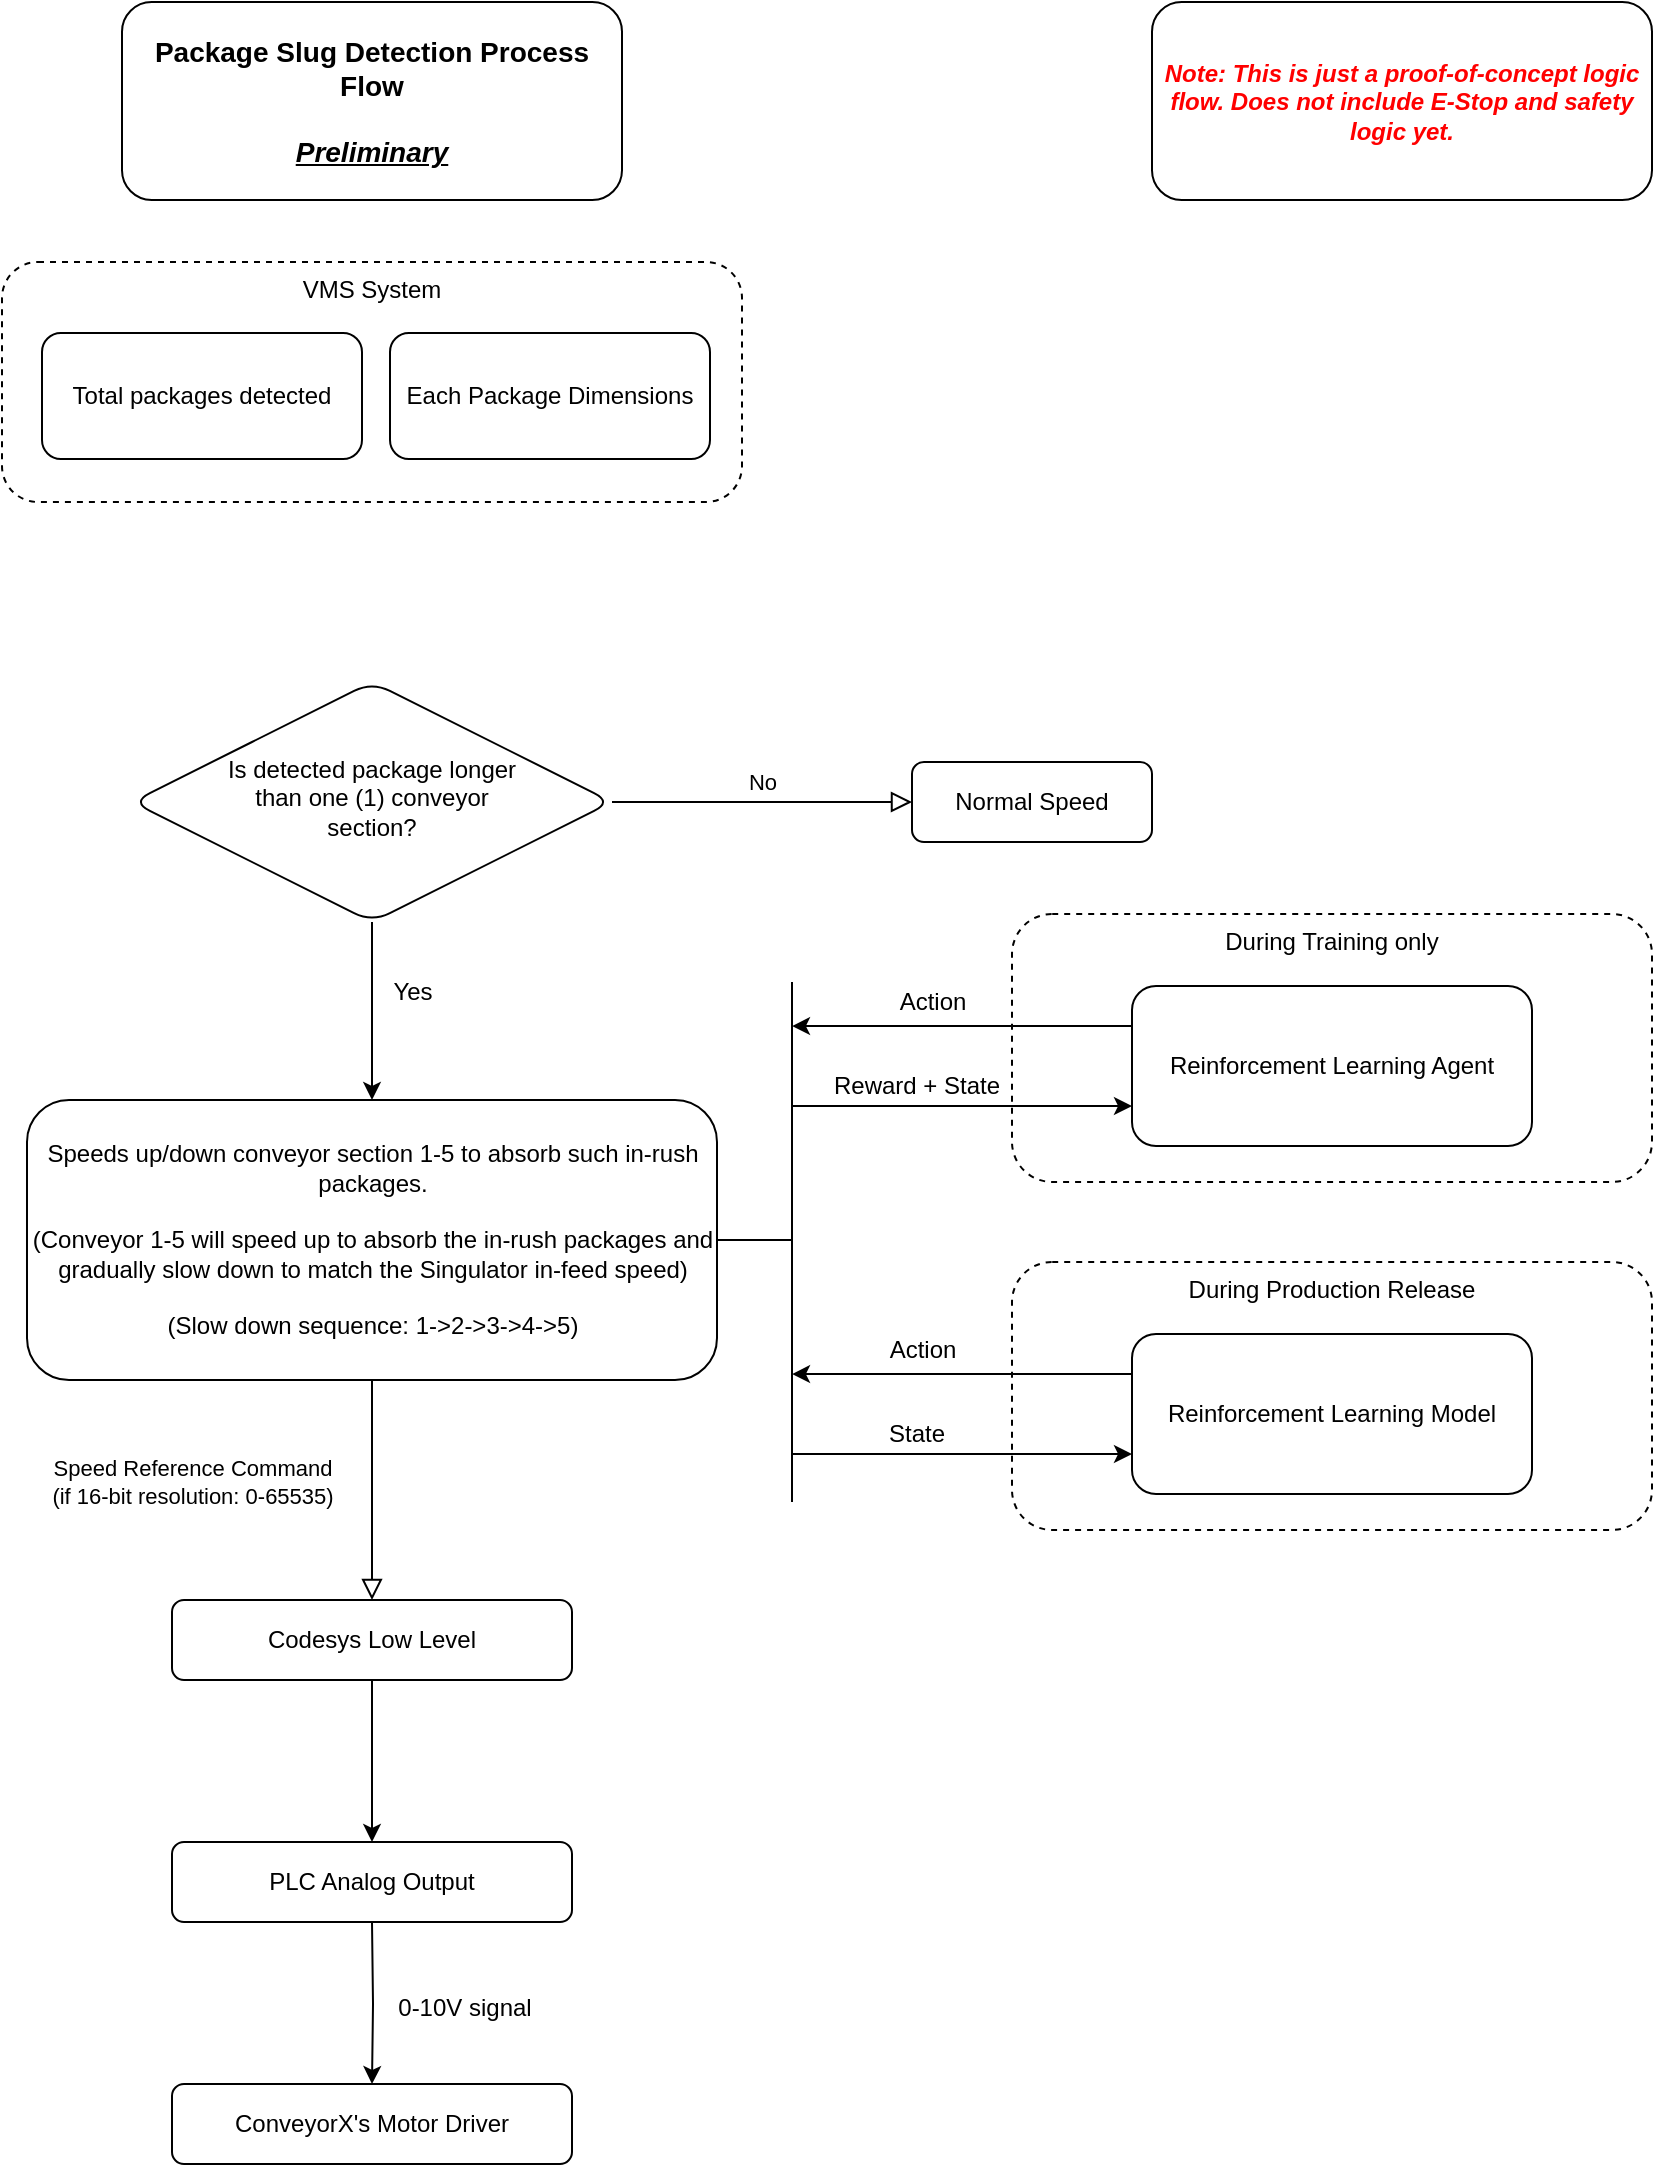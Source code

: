 <mxfile version="21.3.6" type="github">
  <diagram id="C5RBs43oDa-KdzZeNtuy" name="Page-1">
    <mxGraphModel dx="913" dy="1661" grid="1" gridSize="10" guides="1" tooltips="1" connect="1" arrows="1" fold="1" page="1" pageScale="1" pageWidth="827" pageHeight="1169" math="0" shadow="0">
      <root>
        <mxCell id="WIyWlLk6GJQsqaUBKTNV-0" />
        <mxCell id="WIyWlLk6GJQsqaUBKTNV-1" parent="WIyWlLk6GJQsqaUBKTNV-0" />
        <mxCell id="IPmdnVgpw8FMhHxxdNhb-43" value="VMS System" style="rounded=1;whiteSpace=wrap;html=1;dashed=1;labelPosition=center;verticalLabelPosition=middle;align=center;verticalAlign=top;" vertex="1" parent="WIyWlLk6GJQsqaUBKTNV-1">
          <mxGeometry x="35" y="110" width="370" height="120" as="geometry" />
        </mxCell>
        <mxCell id="IPmdnVgpw8FMhHxxdNhb-17" value="During Training only" style="rounded=1;whiteSpace=wrap;html=1;dashed=1;labelPosition=center;verticalLabelPosition=middle;align=center;verticalAlign=top;" vertex="1" parent="WIyWlLk6GJQsqaUBKTNV-1">
          <mxGeometry x="540" y="436" width="320" height="134" as="geometry" />
        </mxCell>
        <mxCell id="WIyWlLk6GJQsqaUBKTNV-3" value="&lt;b&gt;&lt;font style=&quot;font-size: 14px;&quot;&gt;Package Slug Detection Process Flow&lt;br&gt;&lt;br&gt;&lt;/font&gt;&lt;/b&gt;&lt;div&gt;&lt;b&gt;&lt;font style=&quot;font-size: 14px;&quot;&gt;&lt;u&gt;&lt;i&gt;Preliminary&lt;/i&gt;&lt;/u&gt;&lt;/font&gt;&lt;/b&gt;&lt;/div&gt;" style="rounded=1;whiteSpace=wrap;html=1;fontSize=12;glass=0;strokeWidth=1;shadow=0;" parent="WIyWlLk6GJQsqaUBKTNV-1" vertex="1">
          <mxGeometry x="95" y="-20" width="250" height="99" as="geometry" />
        </mxCell>
        <mxCell id="WIyWlLk6GJQsqaUBKTNV-5" value="No" style="edgeStyle=orthogonalEdgeStyle;rounded=0;html=1;jettySize=auto;orthogonalLoop=1;fontSize=11;endArrow=block;endFill=0;endSize=8;strokeWidth=1;shadow=0;labelBackgroundColor=none;" parent="WIyWlLk6GJQsqaUBKTNV-1" source="WIyWlLk6GJQsqaUBKTNV-6" target="WIyWlLk6GJQsqaUBKTNV-7" edge="1">
          <mxGeometry y="10" relative="1" as="geometry">
            <mxPoint as="offset" />
          </mxGeometry>
        </mxCell>
        <mxCell id="IPmdnVgpw8FMhHxxdNhb-10" style="edgeStyle=orthogonalEdgeStyle;rounded=0;orthogonalLoop=1;jettySize=auto;html=1;entryX=0.5;entryY=0;entryDx=0;entryDy=0;" edge="1" parent="WIyWlLk6GJQsqaUBKTNV-1" source="WIyWlLk6GJQsqaUBKTNV-6" target="IPmdnVgpw8FMhHxxdNhb-13">
          <mxGeometry relative="1" as="geometry">
            <mxPoint x="220" y="510" as="targetPoint" />
          </mxGeometry>
        </mxCell>
        <mxCell id="WIyWlLk6GJQsqaUBKTNV-6" value="&lt;blockquote&gt;Is detected package longer than one (1) conveyor section?&lt;/blockquote&gt;" style="rhombus;whiteSpace=wrap;html=1;shadow=0;fontFamily=Helvetica;fontSize=12;align=center;strokeWidth=1;spacing=6;spacingTop=-4;rounded=1;" parent="WIyWlLk6GJQsqaUBKTNV-1" vertex="1">
          <mxGeometry x="100" y="320" width="240" height="120" as="geometry" />
        </mxCell>
        <mxCell id="WIyWlLk6GJQsqaUBKTNV-7" value="Normal Speed" style="rounded=1;whiteSpace=wrap;html=1;fontSize=12;glass=0;strokeWidth=1;shadow=0;" parent="WIyWlLk6GJQsqaUBKTNV-1" vertex="1">
          <mxGeometry x="490" y="360" width="120" height="40" as="geometry" />
        </mxCell>
        <mxCell id="WIyWlLk6GJQsqaUBKTNV-8" value="Speed Reference Command &lt;br&gt;(if 16-bit resolution: 0-65535)" style="rounded=0;html=1;jettySize=auto;orthogonalLoop=1;fontSize=11;endArrow=block;endFill=0;endSize=8;strokeWidth=1;shadow=0;labelBackgroundColor=none;edgeStyle=orthogonalEdgeStyle;entryX=0.5;entryY=0;entryDx=0;entryDy=0;exitX=0.5;exitY=1;exitDx=0;exitDy=0;" parent="WIyWlLk6GJQsqaUBKTNV-1" source="IPmdnVgpw8FMhHxxdNhb-13" target="WIyWlLk6GJQsqaUBKTNV-11" edge="1">
          <mxGeometry x="-0.073" y="-90" relative="1" as="geometry">
            <mxPoint as="offset" />
            <mxPoint x="220" y="610" as="sourcePoint" />
            <mxPoint x="220" y="680" as="targetPoint" />
          </mxGeometry>
        </mxCell>
        <mxCell id="IPmdnVgpw8FMhHxxdNhb-37" style="edgeStyle=orthogonalEdgeStyle;rounded=0;orthogonalLoop=1;jettySize=auto;html=1;" edge="1" parent="WIyWlLk6GJQsqaUBKTNV-1" source="WIyWlLk6GJQsqaUBKTNV-11" target="IPmdnVgpw8FMhHxxdNhb-36">
          <mxGeometry relative="1" as="geometry" />
        </mxCell>
        <mxCell id="WIyWlLk6GJQsqaUBKTNV-11" value="Codesys Low Level" style="rounded=1;whiteSpace=wrap;html=1;fontSize=12;glass=0;strokeWidth=1;shadow=0;" parent="WIyWlLk6GJQsqaUBKTNV-1" vertex="1">
          <mxGeometry x="120" y="779" width="200" height="40" as="geometry" />
        </mxCell>
        <mxCell id="IPmdnVgpw8FMhHxxdNhb-6" value="Total packages detected" style="rounded=1;whiteSpace=wrap;html=1;fontSize=12;glass=0;strokeWidth=1;shadow=0;" vertex="1" parent="WIyWlLk6GJQsqaUBKTNV-1">
          <mxGeometry x="55" y="145.5" width="160" height="63" as="geometry" />
        </mxCell>
        <mxCell id="IPmdnVgpw8FMhHxxdNhb-11" value="Yes" style="text;html=1;align=center;verticalAlign=middle;resizable=0;points=[];autosize=1;strokeColor=none;fillColor=none;" vertex="1" parent="WIyWlLk6GJQsqaUBKTNV-1">
          <mxGeometry x="220" y="460" width="40" height="30" as="geometry" />
        </mxCell>
        <mxCell id="IPmdnVgpw8FMhHxxdNhb-13" value="Speeds up/down conveyor section 1-5 to absorb such in-rush packages.&lt;br&gt;&lt;br&gt;&lt;div&gt;(Conveyor 1-5 will speed up to absorb the in-rush packages and gradually slow down to match the Singulator in-feed speed)&lt;/div&gt;&lt;div&gt;&lt;br&gt;&lt;/div&gt;&lt;div&gt;(Slow down sequence: 1-&amp;gt;2-&amp;gt;3-&amp;gt;4-&amp;gt;5)&lt;br&gt;&lt;/div&gt;" style="rounded=1;whiteSpace=wrap;html=1;fontSize=12;glass=0;strokeWidth=1;shadow=0;" vertex="1" parent="WIyWlLk6GJQsqaUBKTNV-1">
          <mxGeometry x="47.5" y="529" width="345" height="140" as="geometry" />
        </mxCell>
        <mxCell id="IPmdnVgpw8FMhHxxdNhb-18" style="edgeStyle=orthogonalEdgeStyle;rounded=0;orthogonalLoop=1;jettySize=auto;html=1;exitX=0;exitY=0.25;exitDx=0;exitDy=0;" edge="1" parent="WIyWlLk6GJQsqaUBKTNV-1" source="IPmdnVgpw8FMhHxxdNhb-15">
          <mxGeometry relative="1" as="geometry">
            <mxPoint x="430" y="492.053" as="targetPoint" />
          </mxGeometry>
        </mxCell>
        <mxCell id="IPmdnVgpw8FMhHxxdNhb-20" style="edgeStyle=orthogonalEdgeStyle;rounded=0;orthogonalLoop=1;jettySize=auto;html=1;exitX=0;exitY=0.75;exitDx=0;exitDy=0;startArrow=classic;startFill=1;endArrow=none;endFill=0;" edge="1" parent="WIyWlLk6GJQsqaUBKTNV-1" source="IPmdnVgpw8FMhHxxdNhb-15">
          <mxGeometry relative="1" as="geometry">
            <mxPoint x="430" y="532.053" as="targetPoint" />
          </mxGeometry>
        </mxCell>
        <mxCell id="IPmdnVgpw8FMhHxxdNhb-15" value="Reinforcement Learning Agent" style="rounded=1;whiteSpace=wrap;html=1;fontSize=12;glass=0;strokeWidth=1;shadow=0;" vertex="1" parent="WIyWlLk6GJQsqaUBKTNV-1">
          <mxGeometry x="600" y="472" width="200" height="80" as="geometry" />
        </mxCell>
        <mxCell id="IPmdnVgpw8FMhHxxdNhb-19" value="&lt;div&gt;Action&lt;/div&gt;" style="text;html=1;align=center;verticalAlign=middle;resizable=0;points=[];autosize=1;strokeColor=none;fillColor=none;" vertex="1" parent="WIyWlLk6GJQsqaUBKTNV-1">
          <mxGeometry x="470" y="465" width="60" height="30" as="geometry" />
        </mxCell>
        <mxCell id="IPmdnVgpw8FMhHxxdNhb-21" value="Reward + State" style="text;html=1;align=center;verticalAlign=middle;resizable=0;points=[];autosize=1;strokeColor=none;fillColor=none;" vertex="1" parent="WIyWlLk6GJQsqaUBKTNV-1">
          <mxGeometry x="437" y="507" width="110" height="30" as="geometry" />
        </mxCell>
        <mxCell id="IPmdnVgpw8FMhHxxdNhb-28" value="During Production Release" style="rounded=1;whiteSpace=wrap;html=1;dashed=1;labelPosition=center;verticalLabelPosition=middle;align=center;verticalAlign=top;" vertex="1" parent="WIyWlLk6GJQsqaUBKTNV-1">
          <mxGeometry x="540" y="610" width="320" height="134" as="geometry" />
        </mxCell>
        <mxCell id="IPmdnVgpw8FMhHxxdNhb-29" style="edgeStyle=orthogonalEdgeStyle;rounded=0;orthogonalLoop=1;jettySize=auto;html=1;exitX=0;exitY=0.25;exitDx=0;exitDy=0;" edge="1" parent="WIyWlLk6GJQsqaUBKTNV-1" source="IPmdnVgpw8FMhHxxdNhb-31">
          <mxGeometry relative="1" as="geometry">
            <mxPoint x="430" y="666.053" as="targetPoint" />
          </mxGeometry>
        </mxCell>
        <mxCell id="IPmdnVgpw8FMhHxxdNhb-30" style="edgeStyle=orthogonalEdgeStyle;rounded=0;orthogonalLoop=1;jettySize=auto;html=1;exitX=0;exitY=0.75;exitDx=0;exitDy=0;startArrow=classic;startFill=1;endArrow=none;endFill=0;" edge="1" parent="WIyWlLk6GJQsqaUBKTNV-1" source="IPmdnVgpw8FMhHxxdNhb-31">
          <mxGeometry relative="1" as="geometry">
            <mxPoint x="430" y="706.053" as="targetPoint" />
          </mxGeometry>
        </mxCell>
        <mxCell id="IPmdnVgpw8FMhHxxdNhb-31" value="Reinforcement Learning Model" style="rounded=1;whiteSpace=wrap;html=1;fontSize=12;glass=0;strokeWidth=1;shadow=0;" vertex="1" parent="WIyWlLk6GJQsqaUBKTNV-1">
          <mxGeometry x="600" y="646" width="200" height="80" as="geometry" />
        </mxCell>
        <mxCell id="IPmdnVgpw8FMhHxxdNhb-32" value="&lt;div&gt;Action&lt;/div&gt;" style="text;html=1;align=center;verticalAlign=middle;resizable=0;points=[];autosize=1;strokeColor=none;fillColor=none;" vertex="1" parent="WIyWlLk6GJQsqaUBKTNV-1">
          <mxGeometry x="465" y="639" width="60" height="30" as="geometry" />
        </mxCell>
        <mxCell id="IPmdnVgpw8FMhHxxdNhb-33" value="State" style="text;html=1;align=center;verticalAlign=middle;resizable=0;points=[];autosize=1;strokeColor=none;fillColor=none;" vertex="1" parent="WIyWlLk6GJQsqaUBKTNV-1">
          <mxGeometry x="467" y="681" width="50" height="30" as="geometry" />
        </mxCell>
        <mxCell id="IPmdnVgpw8FMhHxxdNhb-34" value="" style="endArrow=none;html=1;rounded=0;" edge="1" parent="WIyWlLk6GJQsqaUBKTNV-1">
          <mxGeometry width="50" height="50" relative="1" as="geometry">
            <mxPoint x="430" y="730" as="sourcePoint" />
            <mxPoint x="430" y="470" as="targetPoint" />
          </mxGeometry>
        </mxCell>
        <mxCell id="IPmdnVgpw8FMhHxxdNhb-35" value="" style="endArrow=none;html=1;rounded=0;exitX=1;exitY=0.5;exitDx=0;exitDy=0;" edge="1" parent="WIyWlLk6GJQsqaUBKTNV-1" source="IPmdnVgpw8FMhHxxdNhb-13">
          <mxGeometry width="50" height="50" relative="1" as="geometry">
            <mxPoint x="410" y="610" as="sourcePoint" />
            <mxPoint x="430" y="599" as="targetPoint" />
          </mxGeometry>
        </mxCell>
        <mxCell id="IPmdnVgpw8FMhHxxdNhb-36" value="PLC Analog Output" style="rounded=1;whiteSpace=wrap;html=1;fontSize=12;glass=0;strokeWidth=1;shadow=0;" vertex="1" parent="WIyWlLk6GJQsqaUBKTNV-1">
          <mxGeometry x="120" y="900" width="200" height="40" as="geometry" />
        </mxCell>
        <mxCell id="IPmdnVgpw8FMhHxxdNhb-38" style="edgeStyle=orthogonalEdgeStyle;rounded=0;orthogonalLoop=1;jettySize=auto;html=1;" edge="1" parent="WIyWlLk6GJQsqaUBKTNV-1" target="IPmdnVgpw8FMhHxxdNhb-39">
          <mxGeometry relative="1" as="geometry">
            <mxPoint x="220" y="940" as="sourcePoint" />
          </mxGeometry>
        </mxCell>
        <mxCell id="IPmdnVgpw8FMhHxxdNhb-39" value="ConveyorX&#39;s Motor Driver" style="rounded=1;whiteSpace=wrap;html=1;fontSize=12;glass=0;strokeWidth=1;shadow=0;" vertex="1" parent="WIyWlLk6GJQsqaUBKTNV-1">
          <mxGeometry x="120" y="1021" width="200" height="40" as="geometry" />
        </mxCell>
        <mxCell id="IPmdnVgpw8FMhHxxdNhb-40" value="0-10V signal" style="text;html=1;align=center;verticalAlign=middle;resizable=0;points=[];autosize=1;strokeColor=none;fillColor=none;" vertex="1" parent="WIyWlLk6GJQsqaUBKTNV-1">
          <mxGeometry x="221" y="968" width="90" height="30" as="geometry" />
        </mxCell>
        <mxCell id="IPmdnVgpw8FMhHxxdNhb-41" value="&lt;i&gt;&lt;b&gt;&lt;font style=&quot;font-size: 12px;&quot; color=&quot;#ff0000&quot;&gt;Note: This is just a proof-of-concept logic flow. Does not include E-Stop and safety logic yet.&lt;br&gt;&lt;/font&gt;&lt;/b&gt;&lt;/i&gt;" style="rounded=1;whiteSpace=wrap;html=1;fontSize=12;glass=0;strokeWidth=1;shadow=0;" vertex="1" parent="WIyWlLk6GJQsqaUBKTNV-1">
          <mxGeometry x="610" y="-20" width="250" height="99" as="geometry" />
        </mxCell>
        <mxCell id="IPmdnVgpw8FMhHxxdNhb-45" value="Each Package Dimensions" style="rounded=1;whiteSpace=wrap;html=1;fontSize=12;glass=0;strokeWidth=1;shadow=0;" vertex="1" parent="WIyWlLk6GJQsqaUBKTNV-1">
          <mxGeometry x="229" y="145.5" width="160" height="63" as="geometry" />
        </mxCell>
      </root>
    </mxGraphModel>
  </diagram>
</mxfile>
